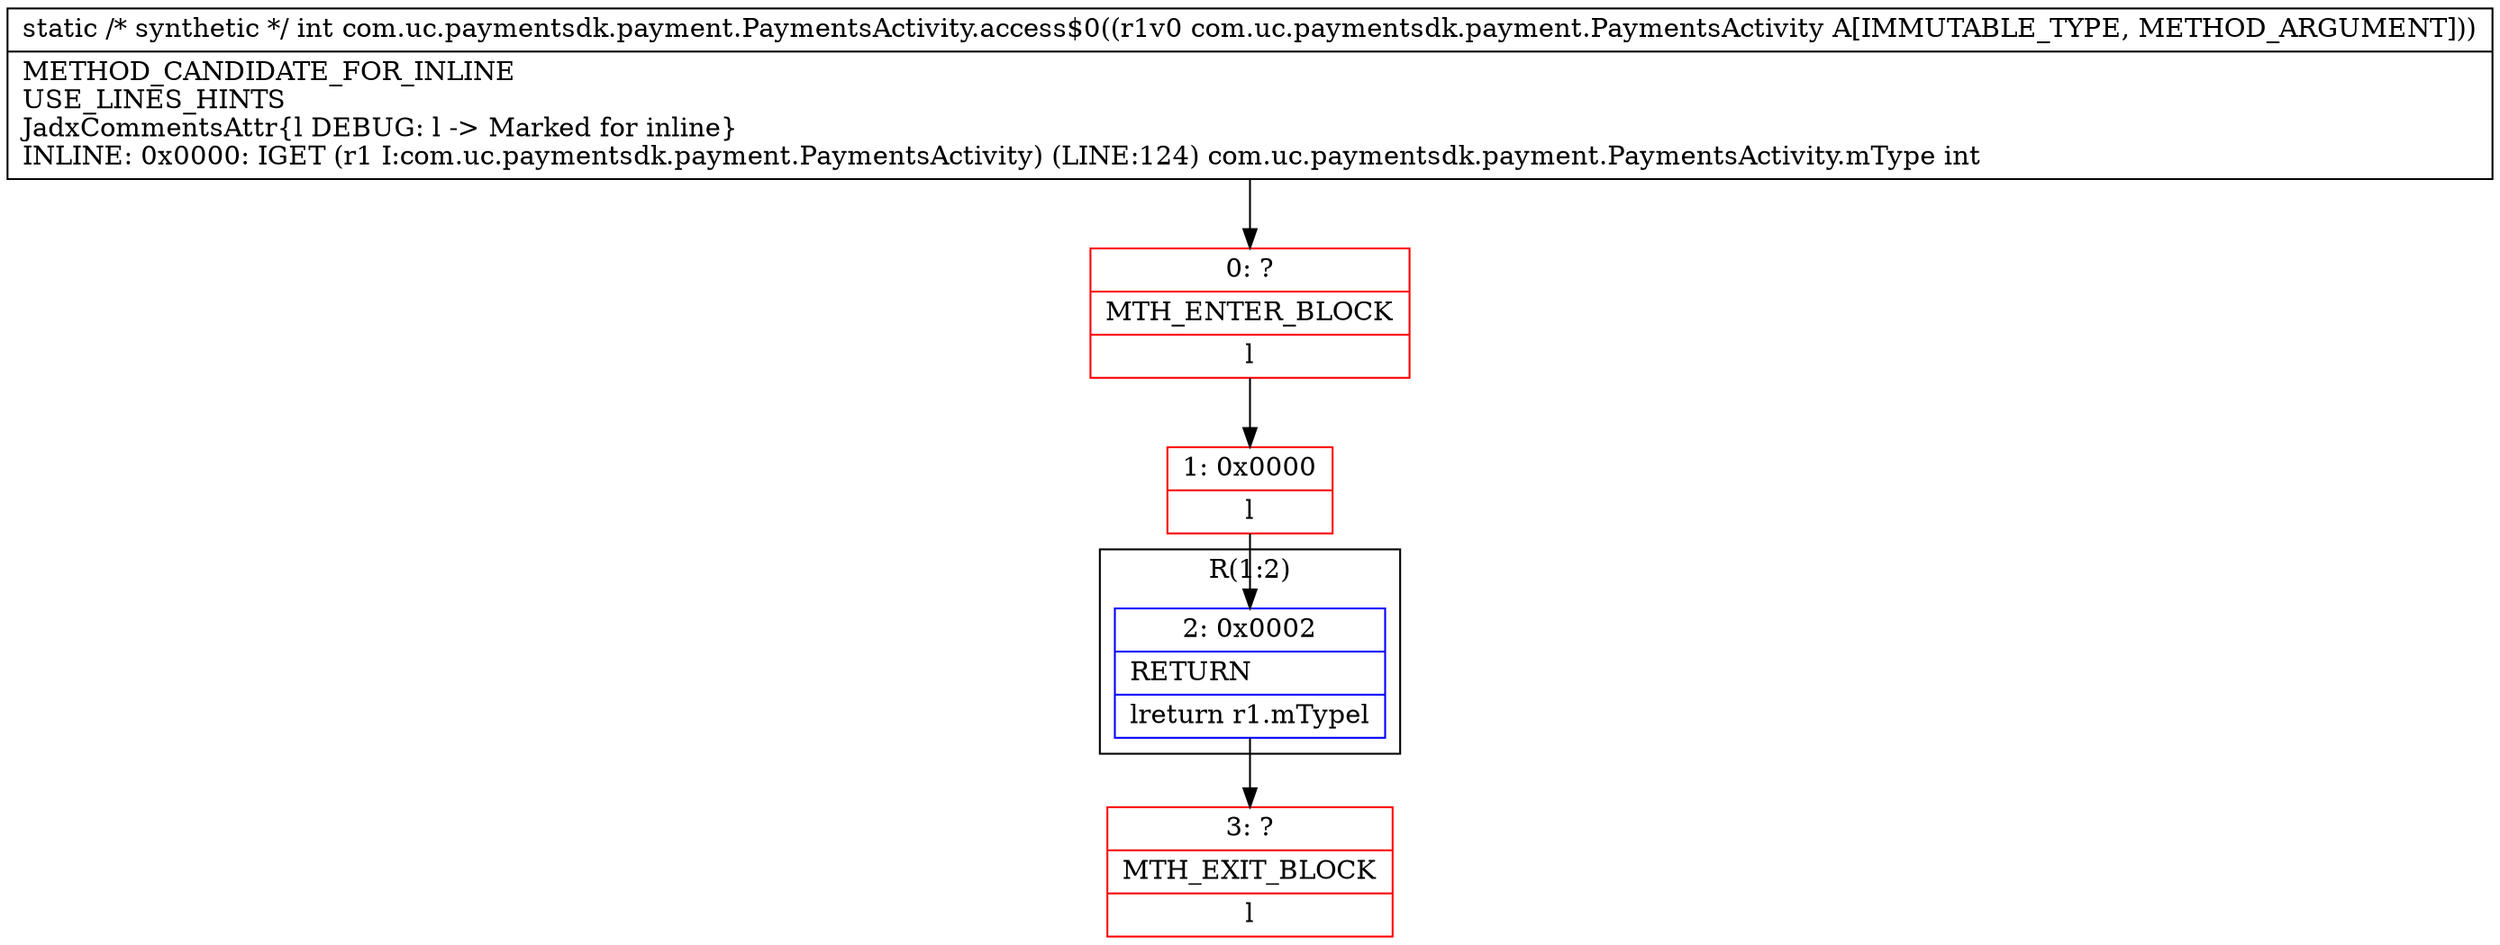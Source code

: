 digraph "CFG forcom.uc.paymentsdk.payment.PaymentsActivity.access$0(Lcom\/uc\/paymentsdk\/payment\/PaymentsActivity;)I" {
subgraph cluster_Region_586803462 {
label = "R(1:2)";
node [shape=record,color=blue];
Node_2 [shape=record,label="{2\:\ 0x0002|RETURN\l|lreturn r1.mTypel}"];
}
Node_0 [shape=record,color=red,label="{0\:\ ?|MTH_ENTER_BLOCK\l|l}"];
Node_1 [shape=record,color=red,label="{1\:\ 0x0000|l}"];
Node_3 [shape=record,color=red,label="{3\:\ ?|MTH_EXIT_BLOCK\l|l}"];
MethodNode[shape=record,label="{static \/* synthetic *\/ int com.uc.paymentsdk.payment.PaymentsActivity.access$0((r1v0 com.uc.paymentsdk.payment.PaymentsActivity A[IMMUTABLE_TYPE, METHOD_ARGUMENT]))  | METHOD_CANDIDATE_FOR_INLINE\lUSE_LINES_HINTS\lJadxCommentsAttr\{l DEBUG: l \-\> Marked for inline\}\lINLINE: 0x0000: IGET (r1 I:com.uc.paymentsdk.payment.PaymentsActivity) (LINE:124) com.uc.paymentsdk.payment.PaymentsActivity.mType int\l}"];
MethodNode -> Node_0;
Node_2 -> Node_3;
Node_0 -> Node_1;
Node_1 -> Node_2;
}

